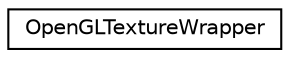 digraph "Graphical Class Hierarchy"
{
  edge [fontname="Helvetica",fontsize="10",labelfontname="Helvetica",labelfontsize="10"];
  node [fontname="Helvetica",fontsize="10",shape=record];
  rankdir="LR";
  Node1 [label="OpenGLTextureWrapper",height=0.2,width=0.4,color="black", fillcolor="white", style="filled",URL="$class_open_g_l_texture_wrapper.html",tooltip="Class wrapping an OpenGL texture. "];
}
